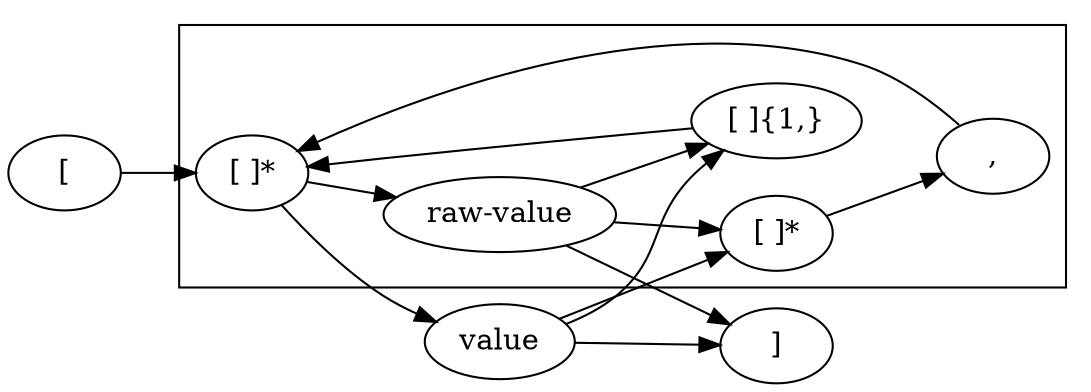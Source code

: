 digraph {
    
graph [rankdir=LR]

// start
s ->  takespace
takespace -> rawvalue

rawvalue -> takespace1

rawvalue -> e
rawvalue -> oneplus
oneplus -> takespace

takespace1 -> comma
comma -> takespace

takespace -> value
value -> takespace1
value -> oneplus
value -> e

s [label="["];
e [label="]"];


subgraph cluster_keyvalue_wrapper {

	rawvalue [label="raw-value"];
	takespace [label="[ ]*"];
	takespace1 [label="[ ]*"];
	comma [label=","];
	oneplus [label="[ ]{1,}"];
}
}

